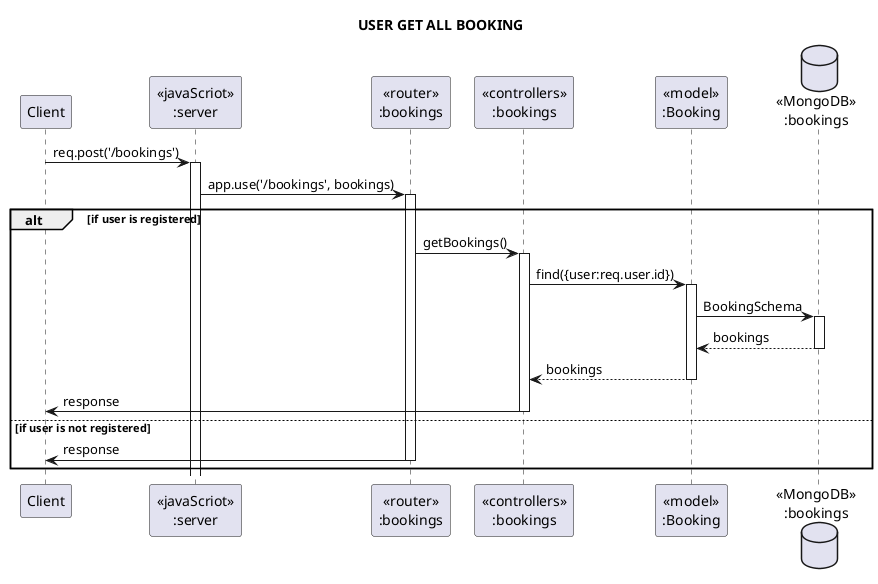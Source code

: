 @startuml USER GET ALL
title USER GET ALL BOOKING

participant Client as A
participant "<<javaScriot>>\n:server" as B
participant "<<router>>\n:bookings" as C
participant "<<controllers>>\n:bookings" as D
participant "<<model>>\n:Booking" as E
database "<<MongoDB>>\n:bookings" as F

A -> B ++ : req.post('/bookings')
B -> C ++ : app.use('/bookings', bookings)

alt if user is registered
    C -> D ++ : getBookings()
    D -> E ++ : find({user:req.user.id})
    E -> F ++ : BookingSchema

    F --> E -- : bookings
    E --> D -- : bookings
    D -> A -- : response
else if user is not registered
    C -> A -- : response
end
@enduml